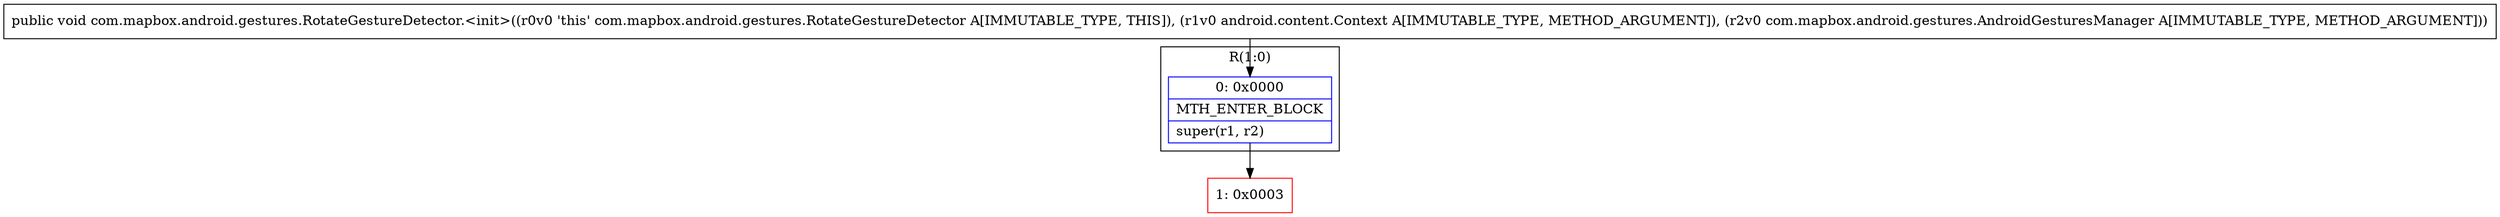 digraph "CFG forcom.mapbox.android.gestures.RotateGestureDetector.\<init\>(Landroid\/content\/Context;Lcom\/mapbox\/android\/gestures\/AndroidGesturesManager;)V" {
subgraph cluster_Region_488378745 {
label = "R(1:0)";
node [shape=record,color=blue];
Node_0 [shape=record,label="{0\:\ 0x0000|MTH_ENTER_BLOCK\l|super(r1, r2)\l}"];
}
Node_1 [shape=record,color=red,label="{1\:\ 0x0003}"];
MethodNode[shape=record,label="{public void com.mapbox.android.gestures.RotateGestureDetector.\<init\>((r0v0 'this' com.mapbox.android.gestures.RotateGestureDetector A[IMMUTABLE_TYPE, THIS]), (r1v0 android.content.Context A[IMMUTABLE_TYPE, METHOD_ARGUMENT]), (r2v0 com.mapbox.android.gestures.AndroidGesturesManager A[IMMUTABLE_TYPE, METHOD_ARGUMENT])) }"];
MethodNode -> Node_0;
Node_0 -> Node_1;
}

